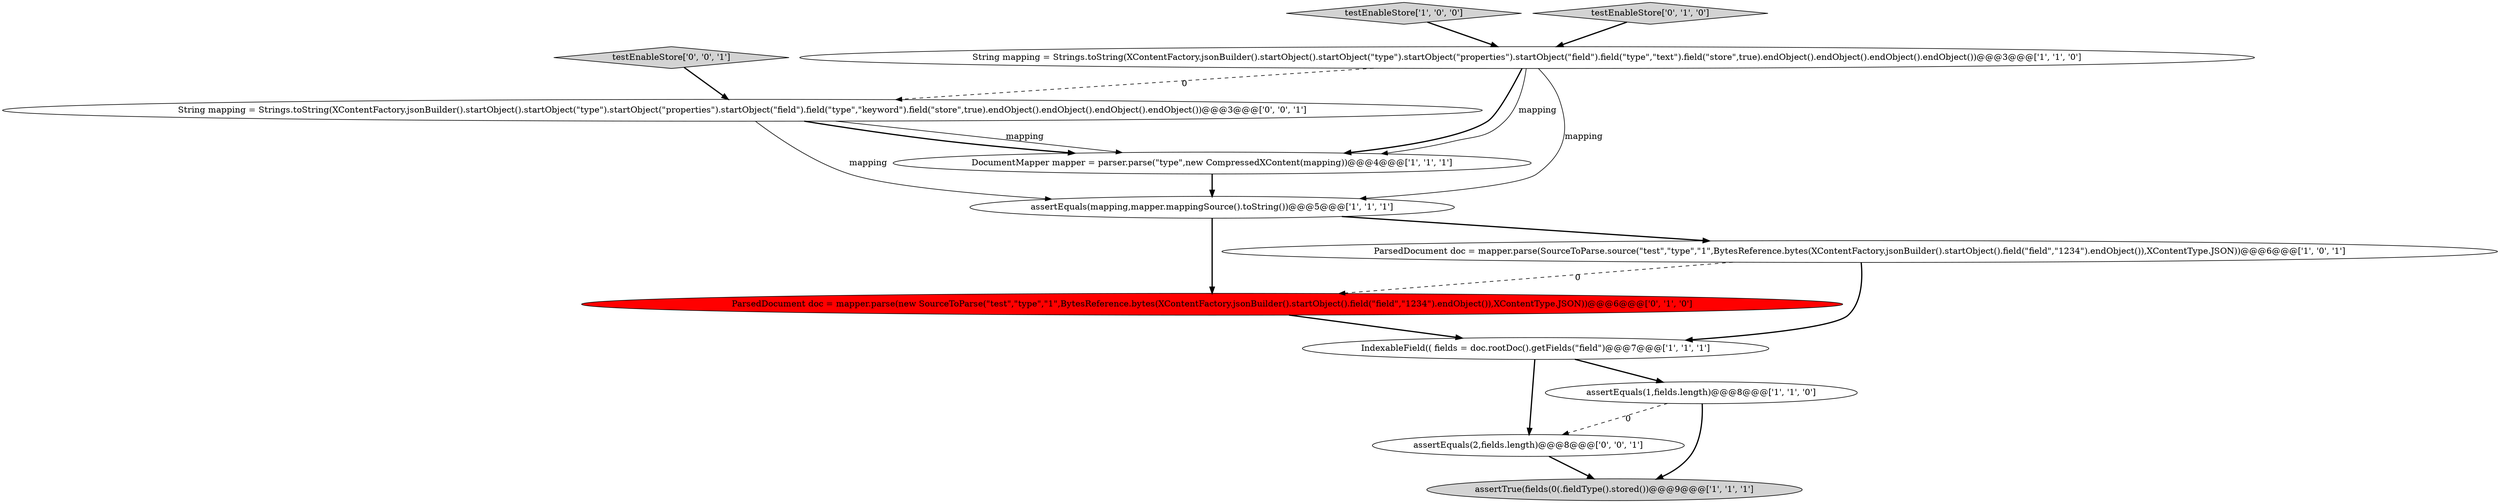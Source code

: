 digraph {
0 [style = filled, label = "IndexableField(( fields = doc.rootDoc().getFields(\"field\")@@@7@@@['1', '1', '1']", fillcolor = white, shape = ellipse image = "AAA0AAABBB1BBB"];
12 [style = filled, label = "assertEquals(2,fields.length)@@@8@@@['0', '0', '1']", fillcolor = white, shape = ellipse image = "AAA0AAABBB3BBB"];
3 [style = filled, label = "String mapping = Strings.toString(XContentFactory.jsonBuilder().startObject().startObject(\"type\").startObject(\"properties\").startObject(\"field\").field(\"type\",\"text\").field(\"store\",true).endObject().endObject().endObject().endObject())@@@3@@@['1', '1', '0']", fillcolor = white, shape = ellipse image = "AAA0AAABBB1BBB"];
4 [style = filled, label = "testEnableStore['1', '0', '0']", fillcolor = lightgray, shape = diamond image = "AAA0AAABBB1BBB"];
8 [style = filled, label = "ParsedDocument doc = mapper.parse(new SourceToParse(\"test\",\"type\",\"1\",BytesReference.bytes(XContentFactory.jsonBuilder().startObject().field(\"field\",\"1234\").endObject()),XContentType.JSON))@@@6@@@['0', '1', '0']", fillcolor = red, shape = ellipse image = "AAA1AAABBB2BBB"];
10 [style = filled, label = "String mapping = Strings.toString(XContentFactory.jsonBuilder().startObject().startObject(\"type\").startObject(\"properties\").startObject(\"field\").field(\"type\",\"keyword\").field(\"store\",true).endObject().endObject().endObject().endObject())@@@3@@@['0', '0', '1']", fillcolor = white, shape = ellipse image = "AAA0AAABBB3BBB"];
9 [style = filled, label = "testEnableStore['0', '1', '0']", fillcolor = lightgray, shape = diamond image = "AAA0AAABBB2BBB"];
11 [style = filled, label = "testEnableStore['0', '0', '1']", fillcolor = lightgray, shape = diamond image = "AAA0AAABBB3BBB"];
2 [style = filled, label = "ParsedDocument doc = mapper.parse(SourceToParse.source(\"test\",\"type\",\"1\",BytesReference.bytes(XContentFactory.jsonBuilder().startObject().field(\"field\",\"1234\").endObject()),XContentType.JSON))@@@6@@@['1', '0', '1']", fillcolor = white, shape = ellipse image = "AAA0AAABBB1BBB"];
6 [style = filled, label = "assertTrue(fields(0(.fieldType().stored())@@@9@@@['1', '1', '1']", fillcolor = lightgray, shape = ellipse image = "AAA0AAABBB1BBB"];
1 [style = filled, label = "assertEquals(mapping,mapper.mappingSource().toString())@@@5@@@['1', '1', '1']", fillcolor = white, shape = ellipse image = "AAA0AAABBB1BBB"];
7 [style = filled, label = "DocumentMapper mapper = parser.parse(\"type\",new CompressedXContent(mapping))@@@4@@@['1', '1', '1']", fillcolor = white, shape = ellipse image = "AAA0AAABBB1BBB"];
5 [style = filled, label = "assertEquals(1,fields.length)@@@8@@@['1', '1', '0']", fillcolor = white, shape = ellipse image = "AAA0AAABBB1BBB"];
4->3 [style = bold, label=""];
5->12 [style = dashed, label="0"];
7->1 [style = bold, label=""];
1->8 [style = bold, label=""];
0->12 [style = bold, label=""];
10->7 [style = solid, label="mapping"];
3->1 [style = solid, label="mapping"];
12->6 [style = bold, label=""];
2->8 [style = dashed, label="0"];
10->7 [style = bold, label=""];
10->1 [style = solid, label="mapping"];
8->0 [style = bold, label=""];
2->0 [style = bold, label=""];
5->6 [style = bold, label=""];
3->7 [style = bold, label=""];
11->10 [style = bold, label=""];
9->3 [style = bold, label=""];
3->7 [style = solid, label="mapping"];
1->2 [style = bold, label=""];
3->10 [style = dashed, label="0"];
0->5 [style = bold, label=""];
}
